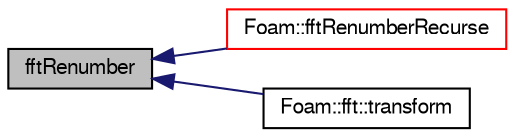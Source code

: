 digraph "fftRenumber"
{
  bgcolor="transparent";
  edge [fontname="FreeSans",fontsize="10",labelfontname="FreeSans",labelfontsize="10"];
  node [fontname="FreeSans",fontsize="10",shape=record];
  rankdir="LR";
  Node11 [label="fftRenumber",height=0.2,width=0.4,color="black", fillcolor="grey75", style="filled", fontcolor="black"];
  Node11 -> Node12 [dir="back",color="midnightblue",fontsize="10",style="solid",fontname="FreeSans"];
  Node12 [label="Foam::fftRenumberRecurse",height=0.2,width=0.4,color="red",URL="$a21124.html#af76141575e053e13d261be2aea991fd3"];
  Node11 -> Node14 [dir="back",color="midnightblue",fontsize="10",style="solid",fontname="FreeSans"];
  Node14 [label="Foam::fft::transform",height=0.2,width=0.4,color="black",URL="$a28942.html#a2edcd80a7fcc830ff6ed969b368f7adb"];
}
